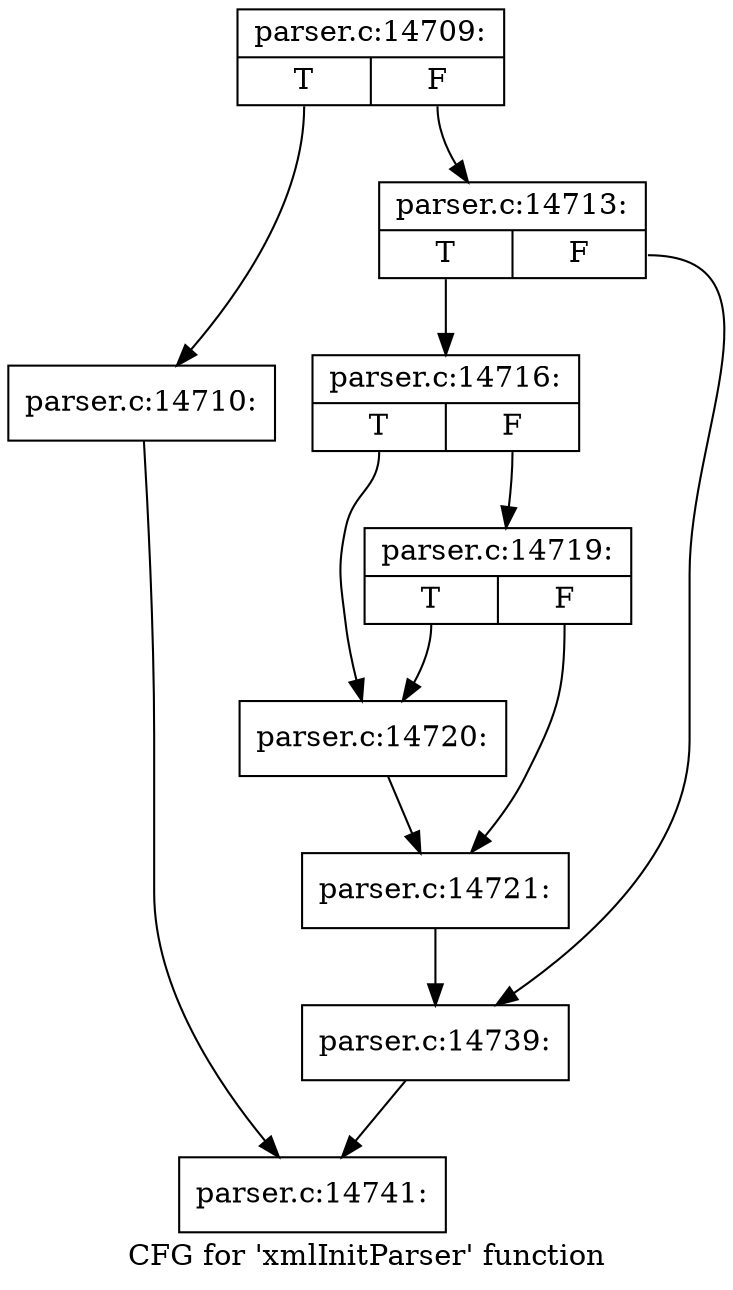 digraph "CFG for 'xmlInitParser' function" {
	label="CFG for 'xmlInitParser' function";

	Node0x55d73bf32b60 [shape=record,label="{parser.c:14709:|{<s0>T|<s1>F}}"];
	Node0x55d73bf32b60:s0 -> Node0x55d73b462690;
	Node0x55d73bf32b60:s1 -> Node0x55d73b4626e0;
	Node0x55d73b462690 [shape=record,label="{parser.c:14710:}"];
	Node0x55d73b462690 -> Node0x55d73b4625e0;
	Node0x55d73b4626e0 [shape=record,label="{parser.c:14713:|{<s0>T|<s1>F}}"];
	Node0x55d73b4626e0:s0 -> Node0x55d73bbe55e0;
	Node0x55d73b4626e0:s1 -> Node0x55d73bbe56d0;
	Node0x55d73bbe55e0 [shape=record,label="{parser.c:14716:|{<s0>T|<s1>F}}"];
	Node0x55d73bbe55e0:s0 -> Node0x55d73bb145c0;
	Node0x55d73bbe55e0:s1 -> Node0x55d73bb146f0;
	Node0x55d73bb146f0 [shape=record,label="{parser.c:14719:|{<s0>T|<s1>F}}"];
	Node0x55d73bb146f0:s0 -> Node0x55d73bb145c0;
	Node0x55d73bb146f0:s1 -> Node0x55d73bb14610;
	Node0x55d73bb145c0 [shape=record,label="{parser.c:14720:}"];
	Node0x55d73bb145c0 -> Node0x55d73bb14610;
	Node0x55d73bb14610 [shape=record,label="{parser.c:14721:}"];
	Node0x55d73bb14610 -> Node0x55d73bbe56d0;
	Node0x55d73bbe56d0 [shape=record,label="{parser.c:14739:}"];
	Node0x55d73bbe56d0 -> Node0x55d73b4625e0;
	Node0x55d73b4625e0 [shape=record,label="{parser.c:14741:}"];
}
